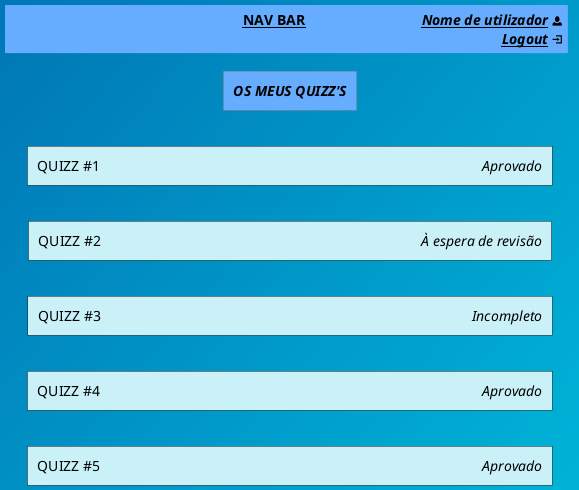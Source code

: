 
@startuml Wire6.1
!pragma layout smetana

skinparam DefaultTextAlignment right
skinparam RoundCorner 15

<style>

componentDiagram {
  BackgroundColor #0077B6/#00B4D8
  FontColor black
}

document {
  BackGroundColor #0077B6/#00B4D8
}

title {
  BackGroundColor #66ACFF
  BorderThickness 1
  RoundCorner 1
}

</style>
title "\t\t\t\t\t\t\t\t__<b>NAV BAR__\t\t\t\t<i>__Nome de utilizador__ <&person>\n<i>__Logout__ <&account-login>"
rectangle "<b><i>OS MEUS QUIZZ'S" as List #line:gray
rectangle "QUIZZ #1 <i>\t\t\t\t\t\t\t\t\t\t\t\t\tAprovado" as Q1 #CAF0F8
rectangle "QUIZZ #2 <i>\t\t\t\t\t\t\t\t\t\t       À espera de revisão" as Q2 #CAF0F8
rectangle "QUIZZ #3 <i>\t\t\t\t\t\t\t\t\t\t\t\t     Incompleto" as Q3 #CAF0F8
rectangle "QUIZZ #4 <i>\t\t\t\t\t\t\t\t\t\t\t\t\tAprovado" as Q4 #CAF0F8
rectangle "QUIZZ #5 <i>\t\t\t\t\t\t\t\t\t\t\t\t\tAprovado" as Q5 #CAF0F8 

List -[hidden]down-> Q1
Q1 -[hidden]down-> Q2
Q2 -[hidden]down-> Q3
Q3 -[hidden]down-> Q4
Q4 -[hidden]down-> Q5
@enduml
